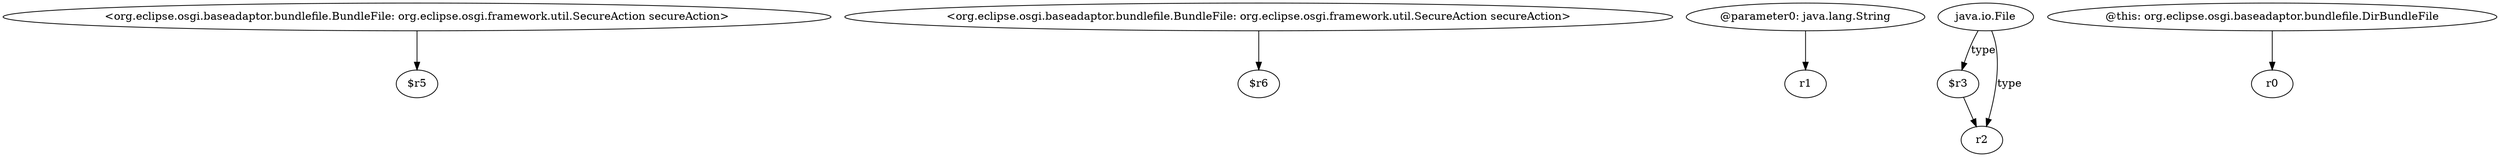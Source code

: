 digraph g {
0[label="<org.eclipse.osgi.baseadaptor.bundlefile.BundleFile: org.eclipse.osgi.framework.util.SecureAction secureAction>"]
1[label="$r5"]
0->1[label=""]
2[label="<org.eclipse.osgi.baseadaptor.bundlefile.BundleFile: org.eclipse.osgi.framework.util.SecureAction secureAction>"]
3[label="$r6"]
2->3[label=""]
4[label="@parameter0: java.lang.String"]
5[label="r1"]
4->5[label=""]
6[label="java.io.File"]
7[label="$r3"]
6->7[label="type"]
8[label="@this: org.eclipse.osgi.baseadaptor.bundlefile.DirBundleFile"]
9[label="r0"]
8->9[label=""]
10[label="r2"]
7->10[label=""]
6->10[label="type"]
}